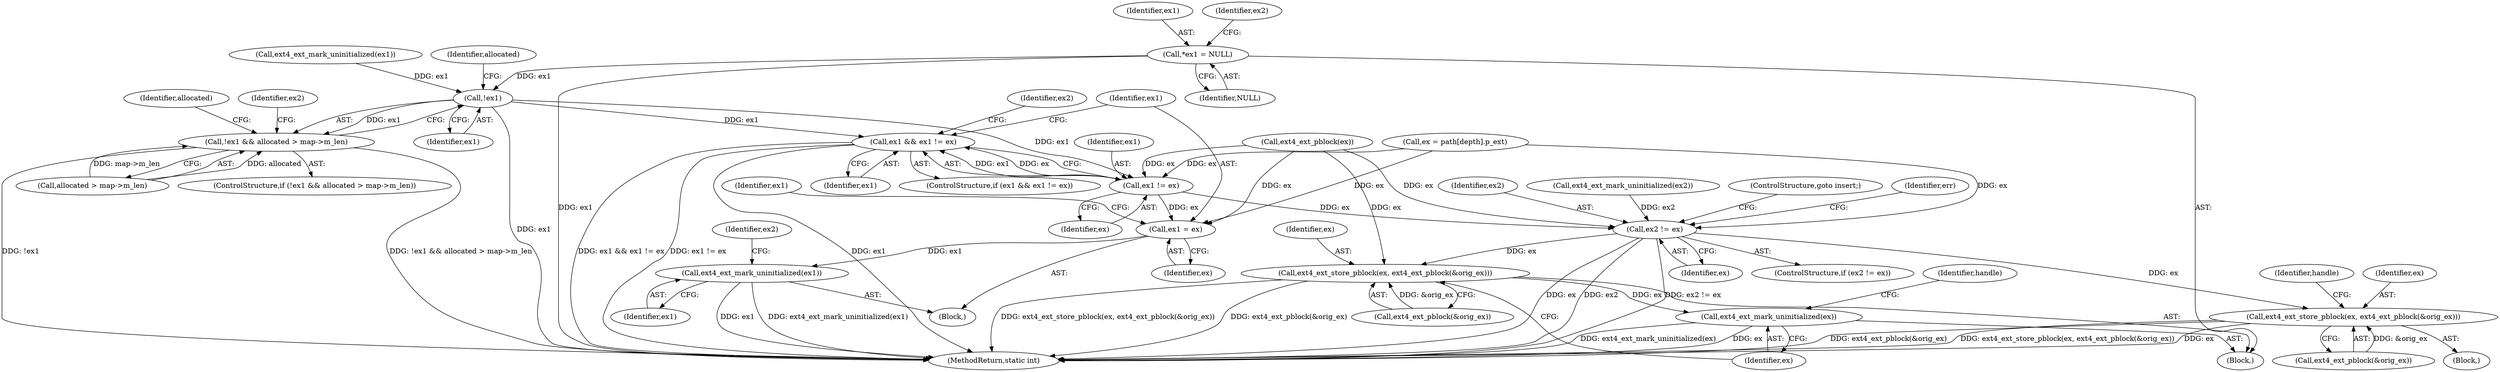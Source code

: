 digraph "0_linux_667eff35a1f56fa74ce98a0c7c29a40adc1ba4e3_0@pointer" {
"1000126" [label="(Call,*ex1 = NULL)"];
"1000320" [label="(Call,!ex1)"];
"1000319" [label="(Call,!ex1 && allocated > map->m_len)"];
"1000509" [label="(Call,ex1 && ex1 != ex)"];
"1000511" [label="(Call,ex1 != ex)"];
"1000515" [label="(Call,ex1 = ex)"];
"1000528" [label="(Call,ext4_ext_mark_uninitialized(ex1))"];
"1000554" [label="(Call,ex2 != ex)"];
"1000610" [label="(Call,ext4_ext_store_pblock(ex, ext4_ext_pblock(&orig_ex)))"];
"1000651" [label="(Call,ext4_ext_store_pblock(ex, ext4_ext_pblock(&orig_ex)))"];
"1000656" [label="(Call,ext4_ext_mark_uninitialized(ex))"];
"1000529" [label="(Identifier,ex1)"];
"1000322" [label="(Call,allocated > map->m_len)"];
"1000586" [label="(Block,)"];
"1000321" [label="(Identifier,ex1)"];
"1000512" [label="(Identifier,ex1)"];
"1000520" [label="(Identifier,ex1)"];
"1000510" [label="(Identifier,ex1)"];
"1000323" [label="(Identifier,allocated)"];
"1000516" [label="(Identifier,ex1)"];
"1000559" [label="(Identifier,err)"];
"1000509" [label="(Call,ex1 && ex1 != ex)"];
"1000531" [label="(Identifier,ex2)"];
"1000320" [label="(Call,!ex1)"];
"1000477" [label="(Call,ex = path[depth].p_ext)"];
"1000554" [label="(Call,ex2 != ex)"];
"1000258" [label="(Call,ext4_ext_pblock(ex))"];
"1000511" [label="(Call,ex1 != ex)"];
"1000515" [label="(Call,ex1 = ex)"];
"1000556" [label="(Identifier,ex)"];
"1000651" [label="(Call,ext4_ext_store_pblock(ex, ext4_ext_pblock(&orig_ex)))"];
"1000611" [label="(Identifier,ex)"];
"1000616" [label="(Identifier,handle)"];
"1000312" [label="(Call,ext4_ext_mark_uninitialized(ex1))"];
"1000514" [label="(Block,)"];
"1000653" [label="(Call,ext4_ext_pblock(&orig_ex))"];
"1000126" [label="(Call,*ex1 = NULL)"];
"1000536" [label="(Identifier,ex2)"];
"1000517" [label="(Identifier,ex)"];
"1000528" [label="(Call,ext4_ext_mark_uninitialized(ex1))"];
"1000128" [label="(Identifier,NULL)"];
"1000555" [label="(Identifier,ex2)"];
"1000612" [label="(Call,ext4_ext_pblock(&orig_ex))"];
"1000659" [label="(Identifier,handle)"];
"1000551" [label="(Call,ext4_ext_mark_uninitialized(ex2))"];
"1000329" [label="(Identifier,ex2)"];
"1000318" [label="(ControlStructure,if (!ex1 && allocated > map->m_len))"];
"1000319" [label="(Call,!ex1 && allocated > map->m_len)"];
"1000656" [label="(Call,ext4_ext_mark_uninitialized(ex))"];
"1000127" [label="(Identifier,ex1)"];
"1000513" [label="(Identifier,ex)"];
"1000610" [label="(Call,ext4_ext_store_pblock(ex, ext4_ext_pblock(&orig_ex)))"];
"1000652" [label="(Identifier,ex)"];
"1000131" [label="(Identifier,ex2)"];
"1000121" [label="(Block,)"];
"1000666" [label="(MethodReturn,static int)"];
"1000508" [label="(ControlStructure,if (ex1 && ex1 != ex))"];
"1000657" [label="(Identifier,ex)"];
"1000337" [label="(Identifier,allocated)"];
"1000557" [label="(ControlStructure,goto insert;)"];
"1000553" [label="(ControlStructure,if (ex2 != ex))"];
"1000126" -> "1000121"  [label="AST: "];
"1000126" -> "1000128"  [label="CFG: "];
"1000127" -> "1000126"  [label="AST: "];
"1000128" -> "1000126"  [label="AST: "];
"1000131" -> "1000126"  [label="CFG: "];
"1000126" -> "1000666"  [label="DDG: ex1"];
"1000126" -> "1000320"  [label="DDG: ex1"];
"1000320" -> "1000319"  [label="AST: "];
"1000320" -> "1000321"  [label="CFG: "];
"1000321" -> "1000320"  [label="AST: "];
"1000323" -> "1000320"  [label="CFG: "];
"1000319" -> "1000320"  [label="CFG: "];
"1000320" -> "1000666"  [label="DDG: ex1"];
"1000320" -> "1000319"  [label="DDG: ex1"];
"1000312" -> "1000320"  [label="DDG: ex1"];
"1000320" -> "1000509"  [label="DDG: ex1"];
"1000320" -> "1000511"  [label="DDG: ex1"];
"1000319" -> "1000318"  [label="AST: "];
"1000319" -> "1000322"  [label="CFG: "];
"1000322" -> "1000319"  [label="AST: "];
"1000329" -> "1000319"  [label="CFG: "];
"1000337" -> "1000319"  [label="CFG: "];
"1000319" -> "1000666"  [label="DDG: !ex1 && allocated > map->m_len"];
"1000319" -> "1000666"  [label="DDG: !ex1"];
"1000322" -> "1000319"  [label="DDG: allocated"];
"1000322" -> "1000319"  [label="DDG: map->m_len"];
"1000509" -> "1000508"  [label="AST: "];
"1000509" -> "1000510"  [label="CFG: "];
"1000509" -> "1000511"  [label="CFG: "];
"1000510" -> "1000509"  [label="AST: "];
"1000511" -> "1000509"  [label="AST: "];
"1000516" -> "1000509"  [label="CFG: "];
"1000536" -> "1000509"  [label="CFG: "];
"1000509" -> "1000666"  [label="DDG: ex1 && ex1 != ex"];
"1000509" -> "1000666"  [label="DDG: ex1 != ex"];
"1000509" -> "1000666"  [label="DDG: ex1"];
"1000511" -> "1000509"  [label="DDG: ex1"];
"1000511" -> "1000509"  [label="DDG: ex"];
"1000511" -> "1000513"  [label="CFG: "];
"1000512" -> "1000511"  [label="AST: "];
"1000513" -> "1000511"  [label="AST: "];
"1000258" -> "1000511"  [label="DDG: ex"];
"1000477" -> "1000511"  [label="DDG: ex"];
"1000511" -> "1000515"  [label="DDG: ex"];
"1000511" -> "1000554"  [label="DDG: ex"];
"1000515" -> "1000514"  [label="AST: "];
"1000515" -> "1000517"  [label="CFG: "];
"1000516" -> "1000515"  [label="AST: "];
"1000517" -> "1000515"  [label="AST: "];
"1000520" -> "1000515"  [label="CFG: "];
"1000258" -> "1000515"  [label="DDG: ex"];
"1000477" -> "1000515"  [label="DDG: ex"];
"1000515" -> "1000528"  [label="DDG: ex1"];
"1000528" -> "1000514"  [label="AST: "];
"1000528" -> "1000529"  [label="CFG: "];
"1000529" -> "1000528"  [label="AST: "];
"1000531" -> "1000528"  [label="CFG: "];
"1000528" -> "1000666"  [label="DDG: ext4_ext_mark_uninitialized(ex1)"];
"1000528" -> "1000666"  [label="DDG: ex1"];
"1000554" -> "1000553"  [label="AST: "];
"1000554" -> "1000556"  [label="CFG: "];
"1000555" -> "1000554"  [label="AST: "];
"1000556" -> "1000554"  [label="AST: "];
"1000557" -> "1000554"  [label="CFG: "];
"1000559" -> "1000554"  [label="CFG: "];
"1000554" -> "1000666"  [label="DDG: ex2 != ex"];
"1000554" -> "1000666"  [label="DDG: ex2"];
"1000554" -> "1000666"  [label="DDG: ex"];
"1000551" -> "1000554"  [label="DDG: ex2"];
"1000258" -> "1000554"  [label="DDG: ex"];
"1000477" -> "1000554"  [label="DDG: ex"];
"1000554" -> "1000610"  [label="DDG: ex"];
"1000554" -> "1000651"  [label="DDG: ex"];
"1000610" -> "1000586"  [label="AST: "];
"1000610" -> "1000612"  [label="CFG: "];
"1000611" -> "1000610"  [label="AST: "];
"1000612" -> "1000610"  [label="AST: "];
"1000616" -> "1000610"  [label="CFG: "];
"1000610" -> "1000666"  [label="DDG: ext4_ext_store_pblock(ex, ext4_ext_pblock(&orig_ex))"];
"1000610" -> "1000666"  [label="DDG: ex"];
"1000610" -> "1000666"  [label="DDG: ext4_ext_pblock(&orig_ex)"];
"1000612" -> "1000610"  [label="DDG: &orig_ex"];
"1000651" -> "1000121"  [label="AST: "];
"1000651" -> "1000653"  [label="CFG: "];
"1000652" -> "1000651"  [label="AST: "];
"1000653" -> "1000651"  [label="AST: "];
"1000657" -> "1000651"  [label="CFG: "];
"1000651" -> "1000666"  [label="DDG: ext4_ext_store_pblock(ex, ext4_ext_pblock(&orig_ex))"];
"1000651" -> "1000666"  [label="DDG: ext4_ext_pblock(&orig_ex)"];
"1000258" -> "1000651"  [label="DDG: ex"];
"1000653" -> "1000651"  [label="DDG: &orig_ex"];
"1000651" -> "1000656"  [label="DDG: ex"];
"1000656" -> "1000121"  [label="AST: "];
"1000656" -> "1000657"  [label="CFG: "];
"1000657" -> "1000656"  [label="AST: "];
"1000659" -> "1000656"  [label="CFG: "];
"1000656" -> "1000666"  [label="DDG: ext4_ext_mark_uninitialized(ex)"];
"1000656" -> "1000666"  [label="DDG: ex"];
}

